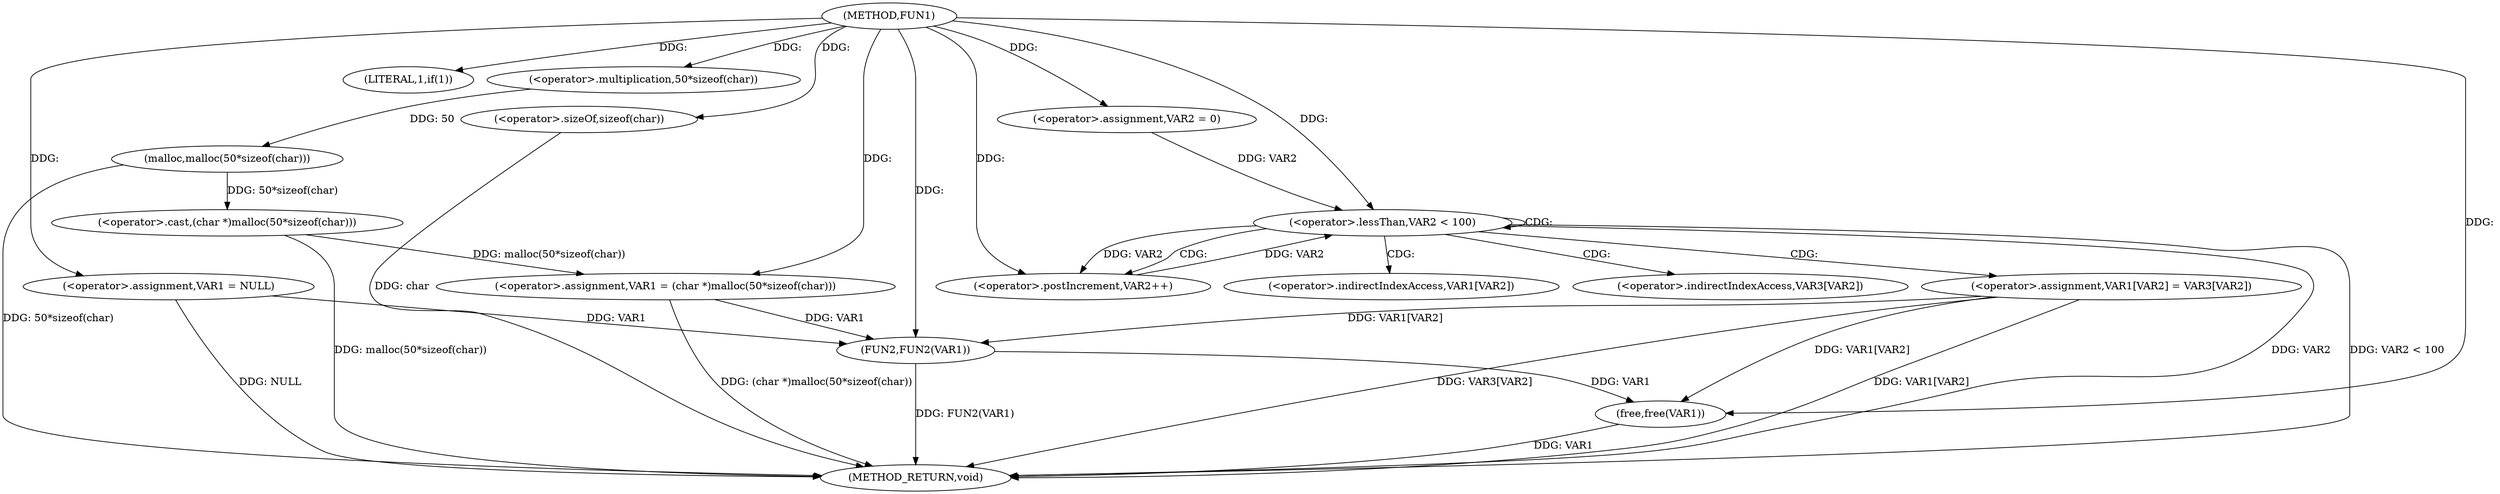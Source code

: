 digraph FUN1 {  
"1000100" [label = "(METHOD,FUN1)" ]
"1000142" [label = "(METHOD_RETURN,void)" ]
"1000103" [label = "(<operator>.assignment,VAR1 = NULL)" ]
"1000107" [label = "(LITERAL,1,if(1))" ]
"1000109" [label = "(<operator>.assignment,VAR1 = (char *)malloc(50*sizeof(char)))" ]
"1000111" [label = "(<operator>.cast,(char *)malloc(50*sizeof(char)))" ]
"1000113" [label = "(malloc,malloc(50*sizeof(char)))" ]
"1000114" [label = "(<operator>.multiplication,50*sizeof(char))" ]
"1000116" [label = "(<operator>.sizeOf,sizeof(char))" ]
"1000122" [label = "(<operator>.assignment,VAR2 = 0)" ]
"1000125" [label = "(<operator>.lessThan,VAR2 < 100)" ]
"1000128" [label = "(<operator>.postIncrement,VAR2++)" ]
"1000131" [label = "(<operator>.assignment,VAR1[VAR2] = VAR3[VAR2])" ]
"1000138" [label = "(FUN2,FUN2(VAR1))" ]
"1000140" [label = "(free,free(VAR1))" ]
"1000132" [label = "(<operator>.indirectIndexAccess,VAR1[VAR2])" ]
"1000135" [label = "(<operator>.indirectIndexAccess,VAR3[VAR2])" ]
  "1000116" -> "1000142"  [ label = "DDG: char"] 
  "1000125" -> "1000142"  [ label = "DDG: VAR2"] 
  "1000125" -> "1000142"  [ label = "DDG: VAR2 < 100"] 
  "1000103" -> "1000142"  [ label = "DDG: NULL"] 
  "1000113" -> "1000142"  [ label = "DDG: 50*sizeof(char)"] 
  "1000131" -> "1000142"  [ label = "DDG: VAR1[VAR2]"] 
  "1000140" -> "1000142"  [ label = "DDG: VAR1"] 
  "1000131" -> "1000142"  [ label = "DDG: VAR3[VAR2]"] 
  "1000111" -> "1000142"  [ label = "DDG: malloc(50*sizeof(char))"] 
  "1000138" -> "1000142"  [ label = "DDG: FUN2(VAR1)"] 
  "1000109" -> "1000142"  [ label = "DDG: (char *)malloc(50*sizeof(char))"] 
  "1000100" -> "1000103"  [ label = "DDG: "] 
  "1000100" -> "1000107"  [ label = "DDG: "] 
  "1000111" -> "1000109"  [ label = "DDG: malloc(50*sizeof(char))"] 
  "1000100" -> "1000109"  [ label = "DDG: "] 
  "1000113" -> "1000111"  [ label = "DDG: 50*sizeof(char)"] 
  "1000114" -> "1000113"  [ label = "DDG: 50"] 
  "1000100" -> "1000114"  [ label = "DDG: "] 
  "1000100" -> "1000116"  [ label = "DDG: "] 
  "1000100" -> "1000122"  [ label = "DDG: "] 
  "1000122" -> "1000125"  [ label = "DDG: VAR2"] 
  "1000128" -> "1000125"  [ label = "DDG: VAR2"] 
  "1000100" -> "1000125"  [ label = "DDG: "] 
  "1000125" -> "1000128"  [ label = "DDG: VAR2"] 
  "1000100" -> "1000128"  [ label = "DDG: "] 
  "1000103" -> "1000138"  [ label = "DDG: VAR1"] 
  "1000131" -> "1000138"  [ label = "DDG: VAR1[VAR2]"] 
  "1000109" -> "1000138"  [ label = "DDG: VAR1"] 
  "1000100" -> "1000138"  [ label = "DDG: "] 
  "1000131" -> "1000140"  [ label = "DDG: VAR1[VAR2]"] 
  "1000138" -> "1000140"  [ label = "DDG: VAR1"] 
  "1000100" -> "1000140"  [ label = "DDG: "] 
  "1000125" -> "1000132"  [ label = "CDG: "] 
  "1000125" -> "1000128"  [ label = "CDG: "] 
  "1000125" -> "1000125"  [ label = "CDG: "] 
  "1000125" -> "1000131"  [ label = "CDG: "] 
  "1000125" -> "1000135"  [ label = "CDG: "] 
}
